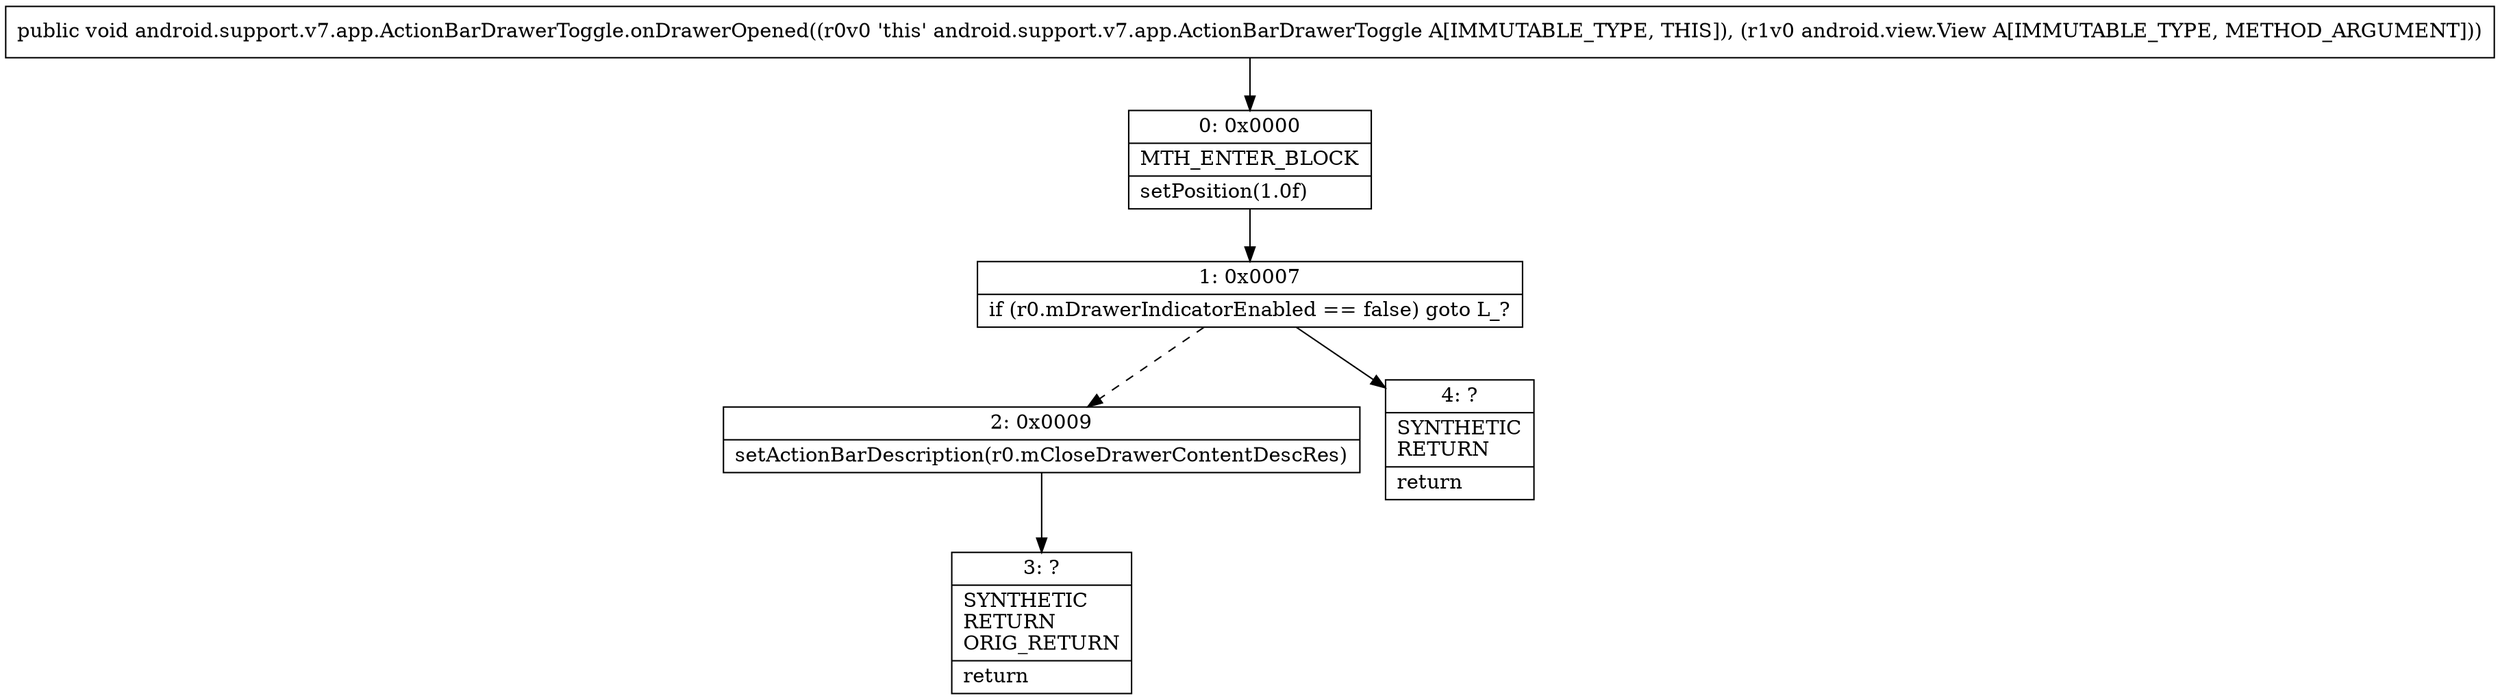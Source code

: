 digraph "CFG forandroid.support.v7.app.ActionBarDrawerToggle.onDrawerOpened(Landroid\/view\/View;)V" {
Node_0 [shape=record,label="{0\:\ 0x0000|MTH_ENTER_BLOCK\l|setPosition(1.0f)\l}"];
Node_1 [shape=record,label="{1\:\ 0x0007|if (r0.mDrawerIndicatorEnabled == false) goto L_?\l}"];
Node_2 [shape=record,label="{2\:\ 0x0009|setActionBarDescription(r0.mCloseDrawerContentDescRes)\l}"];
Node_3 [shape=record,label="{3\:\ ?|SYNTHETIC\lRETURN\lORIG_RETURN\l|return\l}"];
Node_4 [shape=record,label="{4\:\ ?|SYNTHETIC\lRETURN\l|return\l}"];
MethodNode[shape=record,label="{public void android.support.v7.app.ActionBarDrawerToggle.onDrawerOpened((r0v0 'this' android.support.v7.app.ActionBarDrawerToggle A[IMMUTABLE_TYPE, THIS]), (r1v0 android.view.View A[IMMUTABLE_TYPE, METHOD_ARGUMENT])) }"];
MethodNode -> Node_0;
Node_0 -> Node_1;
Node_1 -> Node_2[style=dashed];
Node_1 -> Node_4;
Node_2 -> Node_3;
}

